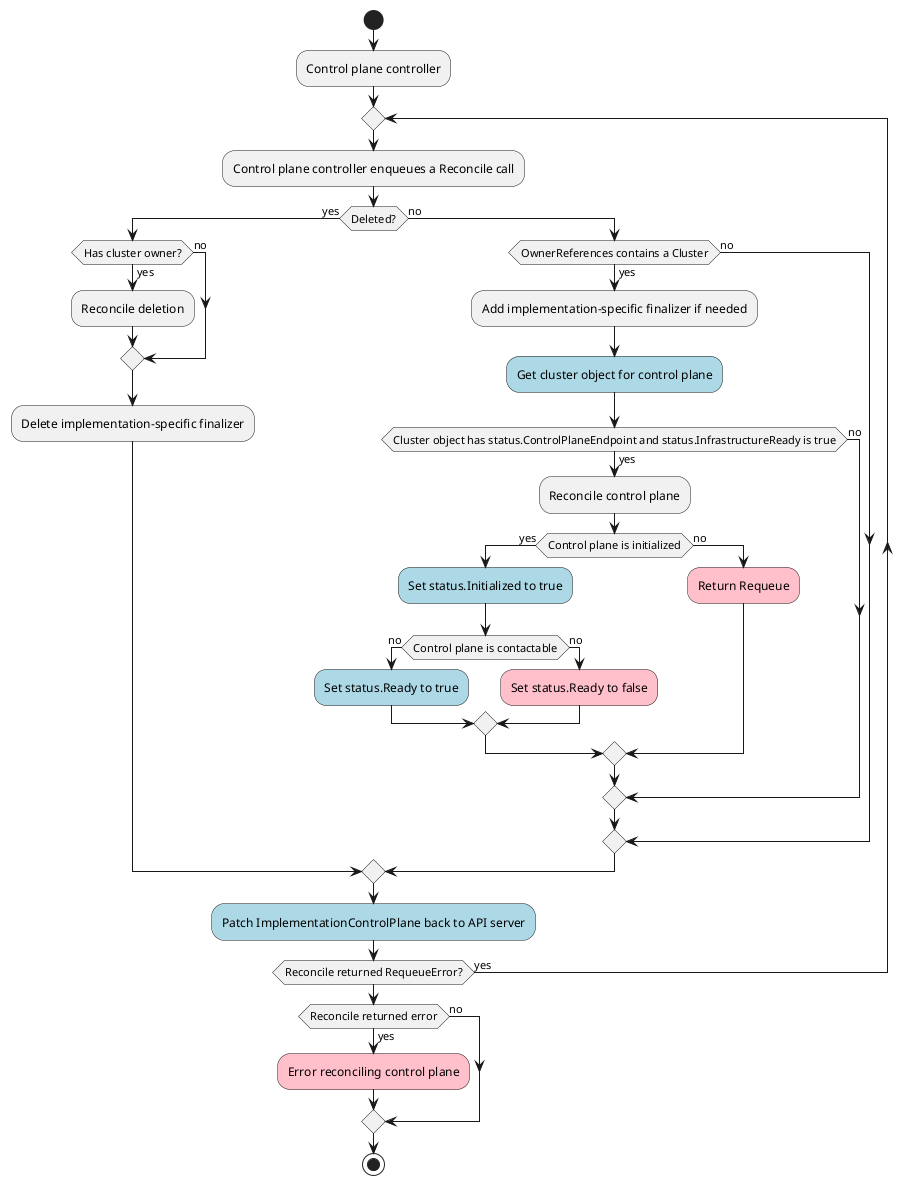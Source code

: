 @startuml

start

:Control plane controller;
repeat
:Control plane controller enqueues a Reconcile call;
if (Deleted?) then (yes)
    if (Has cluster owner?) then (yes)
        :Reconcile deletion;
    else (no)
    endif
    :Delete implementation-specific finalizer;
else (no)
    if (OwnerReferences contains a Cluster) then (yes)
        :Add implementation-specific finalizer if needed;
        #LightBlue:Get cluster object for control plane;
        if (Cluster object has status.ControlPlaneEndpoint and status.InfrastructureReady is true) then (yes)
          :Reconcile control plane;
          if (Control plane is initialized) then (yes)
            #LightBlue:Set status.Initialized to true;
            if (Control plane is contactable) then (no)
              #LightBlue:Set status.Ready to true;
            else (no)
              #Pink:Set status.Ready to false;
            endif
          else (no)
            #Pink:Return Requeue;
          endif
      else (no)
      endif
    else (no)
    endif
endif
#LightBlue:Patch ImplementationControlPlane back to API server;
repeat while (Reconcile returned RequeueError?) is (yes)
if (Reconcile returned error) then (yes)
#Pink:Error reconciling control plane;
else (no)
endif
stop

@enduml
